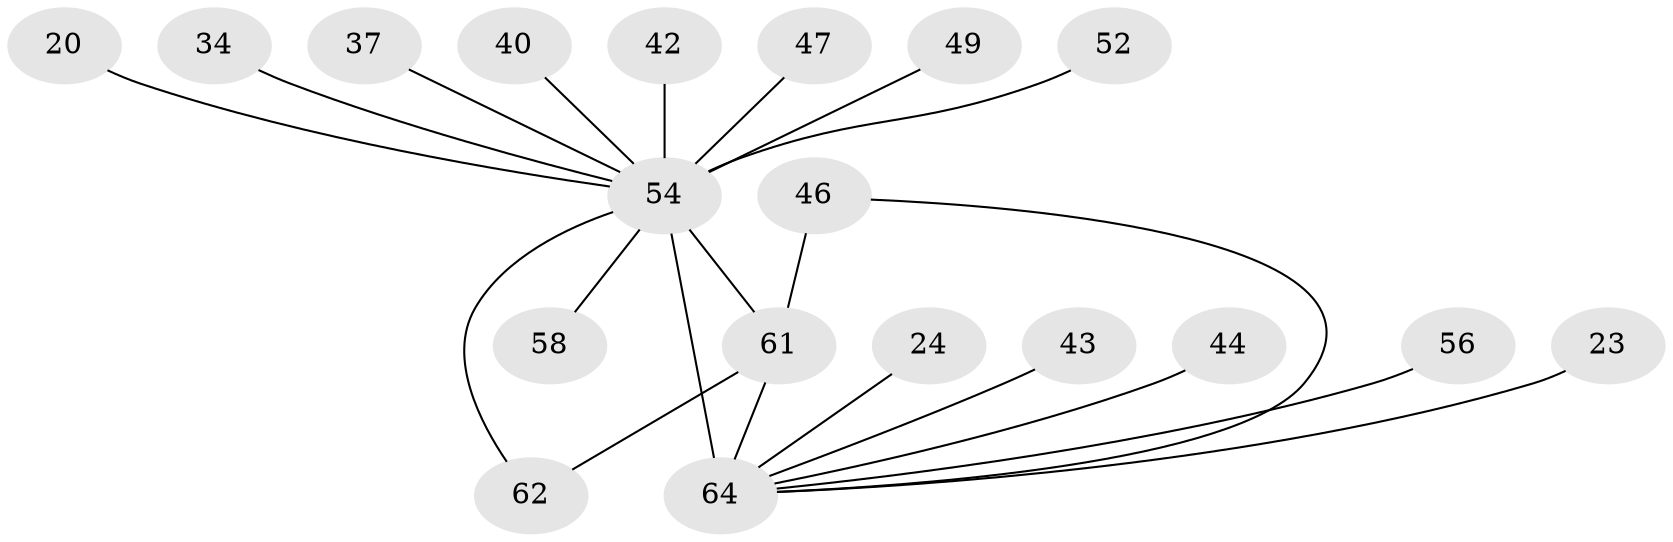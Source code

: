 // original degree distribution, {22: 0.03125, 12: 0.03125, 14: 0.03125, 18: 0.046875, 11: 0.015625, 3: 0.1875, 4: 0.0625, 7: 0.015625, 5: 0.0625, 2: 0.515625}
// Generated by graph-tools (version 1.1) at 2025/49/03/04/25 21:49:48]
// undirected, 19 vertices, 21 edges
graph export_dot {
graph [start="1"]
  node [color=gray90,style=filled];
  20;
  23;
  24;
  34;
  37;
  40;
  42 [super="+32"];
  43;
  44;
  46 [super="+27+31"];
  47;
  49;
  52 [super="+45"];
  54 [super="+33"];
  56 [super="+39"];
  58 [super="+26"];
  61 [super="+41+29+8"];
  62;
  64 [super="+59+63+15+57+60+55"];
  20 -- 54 [weight=2];
  23 -- 64 [weight=2];
  24 -- 64 [weight=2];
  34 -- 54;
  37 -- 54 [weight=2];
  40 -- 54;
  42 -- 54 [weight=2];
  43 -- 64 [weight=2];
  44 -- 64 [weight=2];
  46 -- 61 [weight=3];
  46 -- 64;
  47 -- 54 [weight=2];
  49 -- 54 [weight=2];
  52 -- 54 [weight=3];
  54 -- 64 [weight=29];
  54 -- 58 [weight=2];
  54 -- 61 [weight=16];
  54 -- 62;
  56 -- 64 [weight=3];
  61 -- 62;
  61 -- 64 [weight=17];
}
